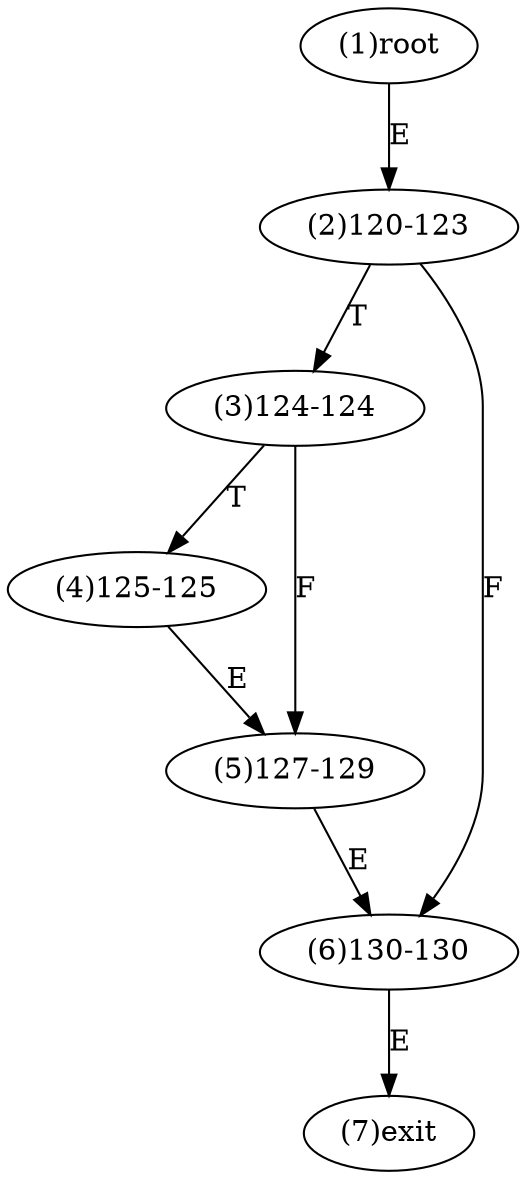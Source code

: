 digraph "" { 
1[ label="(1)root"];
2[ label="(2)120-123"];
3[ label="(3)124-124"];
4[ label="(4)125-125"];
5[ label="(5)127-129"];
6[ label="(6)130-130"];
7[ label="(7)exit"];
1->2[ label="E"];
2->6[ label="F"];
2->3[ label="T"];
3->5[ label="F"];
3->4[ label="T"];
4->5[ label="E"];
5->6[ label="E"];
6->7[ label="E"];
}